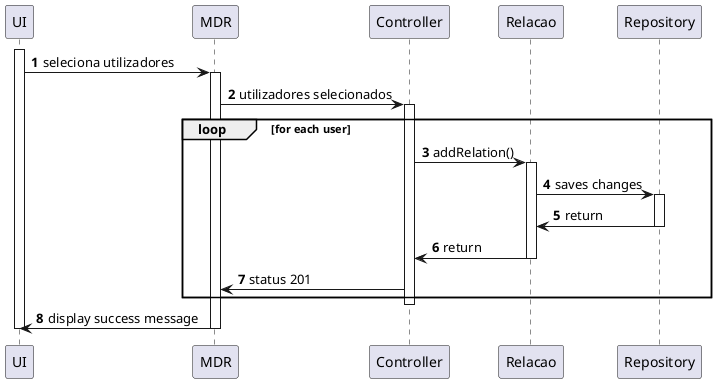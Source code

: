 @startuml
autonumber
'hide footbox

		participant "UI" as ui
		participant "MDR" as mdr
    participant "Controller" as ctrl
    participant "Relacao" as rel
    participant "Repository" as repo

    activate ui
		ui->mdr:seleciona utilizadores
    activate mdr

    mdr->ctrl: utilizadores selecionados
    activate ctrl
    loop for each user
    ctrl->rel:addRelation()
    activate rel
    rel->repo:saves changes
    activate repo
    repo->rel: return
    deactivate repo
    rel->ctrl: return
    deactivate rel
    ctrl->mdr: status 201
    end
    deactivate ctrl
    mdr->ui: display success message

    deactivate mdr
    deactivate ui
    @enduml
